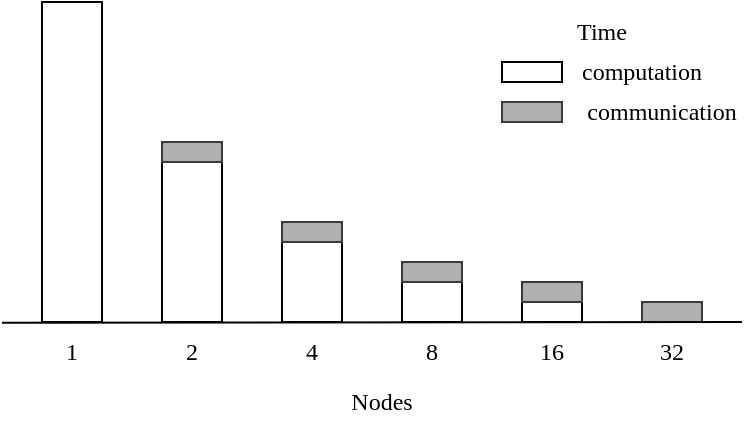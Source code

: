 <mxfile version="24.7.5">
  <diagram name="Page-1" id="7uCNWonvYAvJg5H74D8v">
    <mxGraphModel dx="1430" dy="857" grid="1" gridSize="10" guides="1" tooltips="1" connect="1" arrows="1" fold="1" page="1" pageScale="1" pageWidth="850" pageHeight="1100" math="0" shadow="0">
      <root>
        <mxCell id="0" />
        <mxCell id="1" parent="0" />
        <mxCell id="JSaqxGOA7_cp3OpFaPp_-1" value="" style="rounded=0;whiteSpace=wrap;html=1;" parent="1" vertex="1">
          <mxGeometry x="160" y="160" width="30" height="160" as="geometry" />
        </mxCell>
        <mxCell id="JSaqxGOA7_cp3OpFaPp_-2" value="" style="rounded=0;whiteSpace=wrap;html=1;" parent="1" vertex="1">
          <mxGeometry x="220" y="240" width="30" height="80" as="geometry" />
        </mxCell>
        <mxCell id="JSaqxGOA7_cp3OpFaPp_-3" value="" style="rounded=0;whiteSpace=wrap;html=1;" parent="1" vertex="1">
          <mxGeometry x="280" y="280" width="30" height="40" as="geometry" />
        </mxCell>
        <mxCell id="JSaqxGOA7_cp3OpFaPp_-4" value="" style="rounded=0;whiteSpace=wrap;html=1;" parent="1" vertex="1">
          <mxGeometry x="340" y="300" width="30" height="20" as="geometry" />
        </mxCell>
        <mxCell id="JSaqxGOA7_cp3OpFaPp_-8" value="" style="rounded=0;whiteSpace=wrap;html=1;" parent="1" vertex="1">
          <mxGeometry x="400" y="310" width="30" height="10" as="geometry" />
        </mxCell>
        <mxCell id="JSaqxGOA7_cp3OpFaPp_-9" value="" style="rounded=0;whiteSpace=wrap;html=1;fillColor=#B0B0B0;strokeColor=#36393d;" parent="1" vertex="1">
          <mxGeometry x="340" y="290" width="30" height="10" as="geometry" />
        </mxCell>
        <mxCell id="JSaqxGOA7_cp3OpFaPp_-13" value="" style="rounded=0;whiteSpace=wrap;html=1;fillColor=#B0B0B0;strokeColor=#36393d;" parent="1" vertex="1">
          <mxGeometry x="280" y="270" width="30" height="10" as="geometry" />
        </mxCell>
        <mxCell id="JSaqxGOA7_cp3OpFaPp_-14" value="" style="rounded=0;whiteSpace=wrap;html=1;fillColor=#B0B0B0;strokeColor=#36393d;" parent="1" vertex="1">
          <mxGeometry x="220" y="230" width="30" height="10" as="geometry" />
        </mxCell>
        <mxCell id="JSaqxGOA7_cp3OpFaPp_-16" value="" style="rounded=0;whiteSpace=wrap;html=1;fillColor=#B0B0B0;strokeColor=#36393d;" parent="1" vertex="1">
          <mxGeometry x="400" y="300" width="30" height="10" as="geometry" />
        </mxCell>
        <mxCell id="JSaqxGOA7_cp3OpFaPp_-17" value="" style="rounded=0;whiteSpace=wrap;html=1;fillColor=#B0B0B0;strokeColor=#36393d;" parent="1" vertex="1">
          <mxGeometry x="460" y="310" width="30" height="10" as="geometry" />
        </mxCell>
        <mxCell id="JSaqxGOA7_cp3OpFaPp_-19" value="" style="endArrow=none;html=1;rounded=0;" parent="1" edge="1">
          <mxGeometry width="50" height="50" relative="1" as="geometry">
            <mxPoint x="140" y="320.43" as="sourcePoint" />
            <mxPoint x="510" y="320" as="targetPoint" />
          </mxGeometry>
        </mxCell>
        <mxCell id="JSaqxGOA7_cp3OpFaPp_-20" value="Nodes" style="text;html=1;align=center;verticalAlign=middle;whiteSpace=wrap;rounded=0;fontFamily=newcomputermodern;" parent="1" vertex="1">
          <mxGeometry x="300" y="350" width="60" height="20" as="geometry" />
        </mxCell>
        <mxCell id="JSaqxGOA7_cp3OpFaPp_-21" value="1" style="text;html=1;align=center;verticalAlign=middle;whiteSpace=wrap;rounded=0;fontFamily=newcomputermodern;" parent="1" vertex="1">
          <mxGeometry x="160" y="320" width="30" height="30" as="geometry" />
        </mxCell>
        <mxCell id="JSaqxGOA7_cp3OpFaPp_-22" value="2" style="text;html=1;align=center;verticalAlign=middle;whiteSpace=wrap;rounded=0;fontFamily=newcomputermodern;" parent="1" vertex="1">
          <mxGeometry x="220" y="320" width="30" height="30" as="geometry" />
        </mxCell>
        <mxCell id="JSaqxGOA7_cp3OpFaPp_-23" value="4" style="text;html=1;align=center;verticalAlign=middle;whiteSpace=wrap;rounded=0;fontFamily=newcomputermodern;" parent="1" vertex="1">
          <mxGeometry x="280" y="320" width="30" height="30" as="geometry" />
        </mxCell>
        <mxCell id="JSaqxGOA7_cp3OpFaPp_-24" value="8" style="text;html=1;align=center;verticalAlign=middle;whiteSpace=wrap;rounded=0;fontFamily=newcomputermodern;" parent="1" vertex="1">
          <mxGeometry x="340" y="320" width="30" height="30" as="geometry" />
        </mxCell>
        <mxCell id="JSaqxGOA7_cp3OpFaPp_-25" value="16" style="text;html=1;align=center;verticalAlign=middle;whiteSpace=wrap;rounded=0;fontFamily=newcomputermodern;" parent="1" vertex="1">
          <mxGeometry x="400" y="320" width="30" height="30" as="geometry" />
        </mxCell>
        <mxCell id="JSaqxGOA7_cp3OpFaPp_-26" value="32" style="text;html=1;align=center;verticalAlign=middle;whiteSpace=wrap;rounded=0;fontFamily=newcomputermodern;" parent="1" vertex="1">
          <mxGeometry x="460" y="320" width="30" height="30" as="geometry" />
        </mxCell>
        <mxCell id="JSaqxGOA7_cp3OpFaPp_-27" value="" style="rounded=0;whiteSpace=wrap;html=1;fillColor=#B0B0B0;strokeColor=#36393d;" parent="1" vertex="1">
          <mxGeometry x="390" y="210" width="30" height="10" as="geometry" />
        </mxCell>
        <mxCell id="JSaqxGOA7_cp3OpFaPp_-28" value="" style="rounded=0;whiteSpace=wrap;html=1;" parent="1" vertex="1">
          <mxGeometry x="390" y="190" width="30" height="10" as="geometry" />
        </mxCell>
        <mxCell id="JSaqxGOA7_cp3OpFaPp_-29" value="communication" style="text;html=1;align=center;verticalAlign=middle;whiteSpace=wrap;rounded=0;fontFamily=newcomputermodern;" parent="1" vertex="1">
          <mxGeometry x="440" y="200" width="60" height="30" as="geometry" />
        </mxCell>
        <mxCell id="JSaqxGOA7_cp3OpFaPp_-30" value="computation" style="text;html=1;align=center;verticalAlign=middle;whiteSpace=wrap;rounded=0;fontFamily=newcomputermodern;" parent="1" vertex="1">
          <mxGeometry x="430" y="180" width="60" height="30" as="geometry" />
        </mxCell>
        <mxCell id="JSaqxGOA7_cp3OpFaPp_-31" value="Time" style="text;html=1;align=center;verticalAlign=middle;whiteSpace=wrap;rounded=0;fontFamily=newcomputermodern;" parent="1" vertex="1">
          <mxGeometry x="410" y="160" width="60" height="30" as="geometry" />
        </mxCell>
      </root>
    </mxGraphModel>
  </diagram>
</mxfile>
